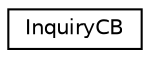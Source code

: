 digraph "Graphical Class Hierarchy"
{
  edge [fontname="Helvetica",fontsize="10",labelfontname="Helvetica",labelfontsize="10"];
  node [fontname="Helvetica",fontsize="10",shape=record];
  rankdir="LR";
  Node1 [label="InquiryCB",height=0.2,width=0.4,color="black", fillcolor="white", style="filled",URL="$struct_inquiry_c_b.html"];
}

